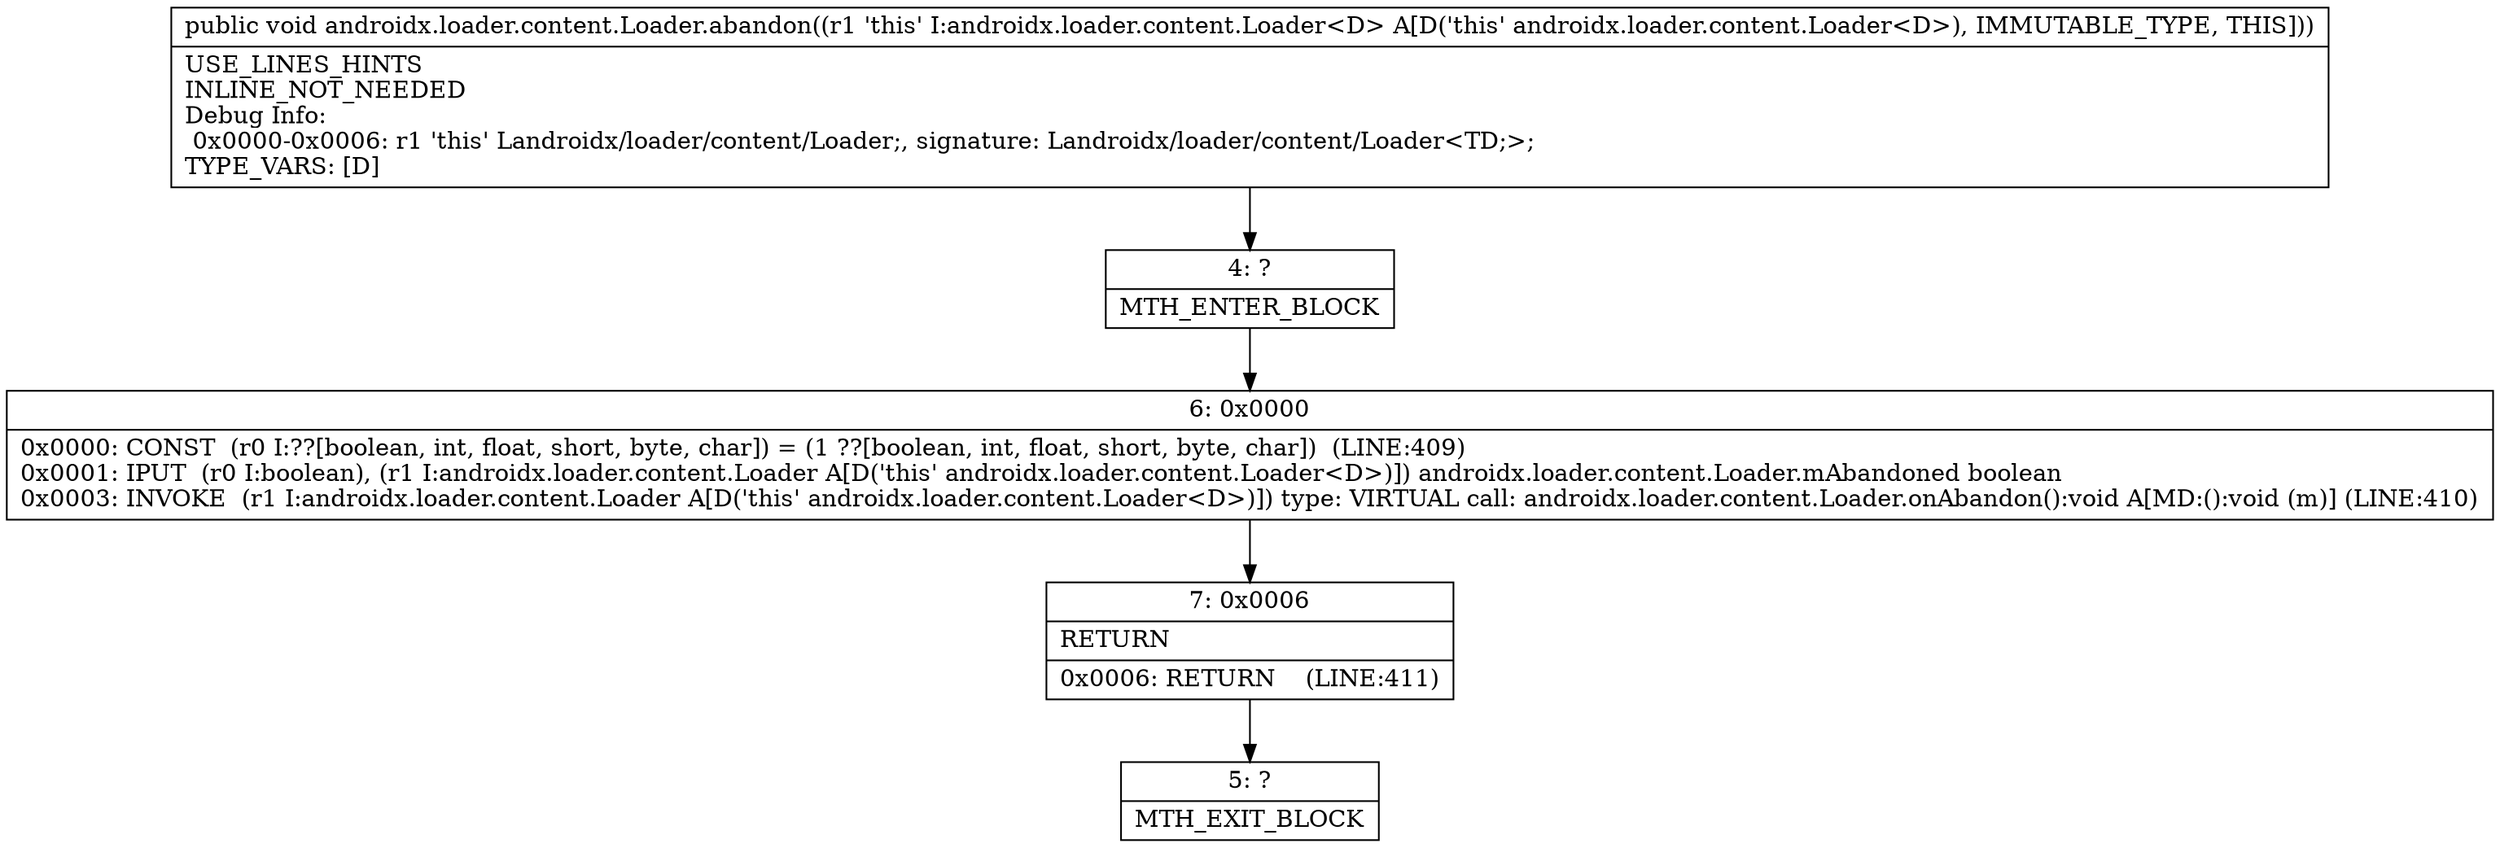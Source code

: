 digraph "CFG forandroidx.loader.content.Loader.abandon()V" {
Node_4 [shape=record,label="{4\:\ ?|MTH_ENTER_BLOCK\l}"];
Node_6 [shape=record,label="{6\:\ 0x0000|0x0000: CONST  (r0 I:??[boolean, int, float, short, byte, char]) = (1 ??[boolean, int, float, short, byte, char])  (LINE:409)\l0x0001: IPUT  (r0 I:boolean), (r1 I:androidx.loader.content.Loader A[D('this' androidx.loader.content.Loader\<D\>)]) androidx.loader.content.Loader.mAbandoned boolean \l0x0003: INVOKE  (r1 I:androidx.loader.content.Loader A[D('this' androidx.loader.content.Loader\<D\>)]) type: VIRTUAL call: androidx.loader.content.Loader.onAbandon():void A[MD:():void (m)] (LINE:410)\l}"];
Node_7 [shape=record,label="{7\:\ 0x0006|RETURN\l|0x0006: RETURN    (LINE:411)\l}"];
Node_5 [shape=record,label="{5\:\ ?|MTH_EXIT_BLOCK\l}"];
MethodNode[shape=record,label="{public void androidx.loader.content.Loader.abandon((r1 'this' I:androidx.loader.content.Loader\<D\> A[D('this' androidx.loader.content.Loader\<D\>), IMMUTABLE_TYPE, THIS]))  | USE_LINES_HINTS\lINLINE_NOT_NEEDED\lDebug Info:\l  0x0000\-0x0006: r1 'this' Landroidx\/loader\/content\/Loader;, signature: Landroidx\/loader\/content\/Loader\<TD;\>;\lTYPE_VARS: [D]\l}"];
MethodNode -> Node_4;Node_4 -> Node_6;
Node_6 -> Node_7;
Node_7 -> Node_5;
}

